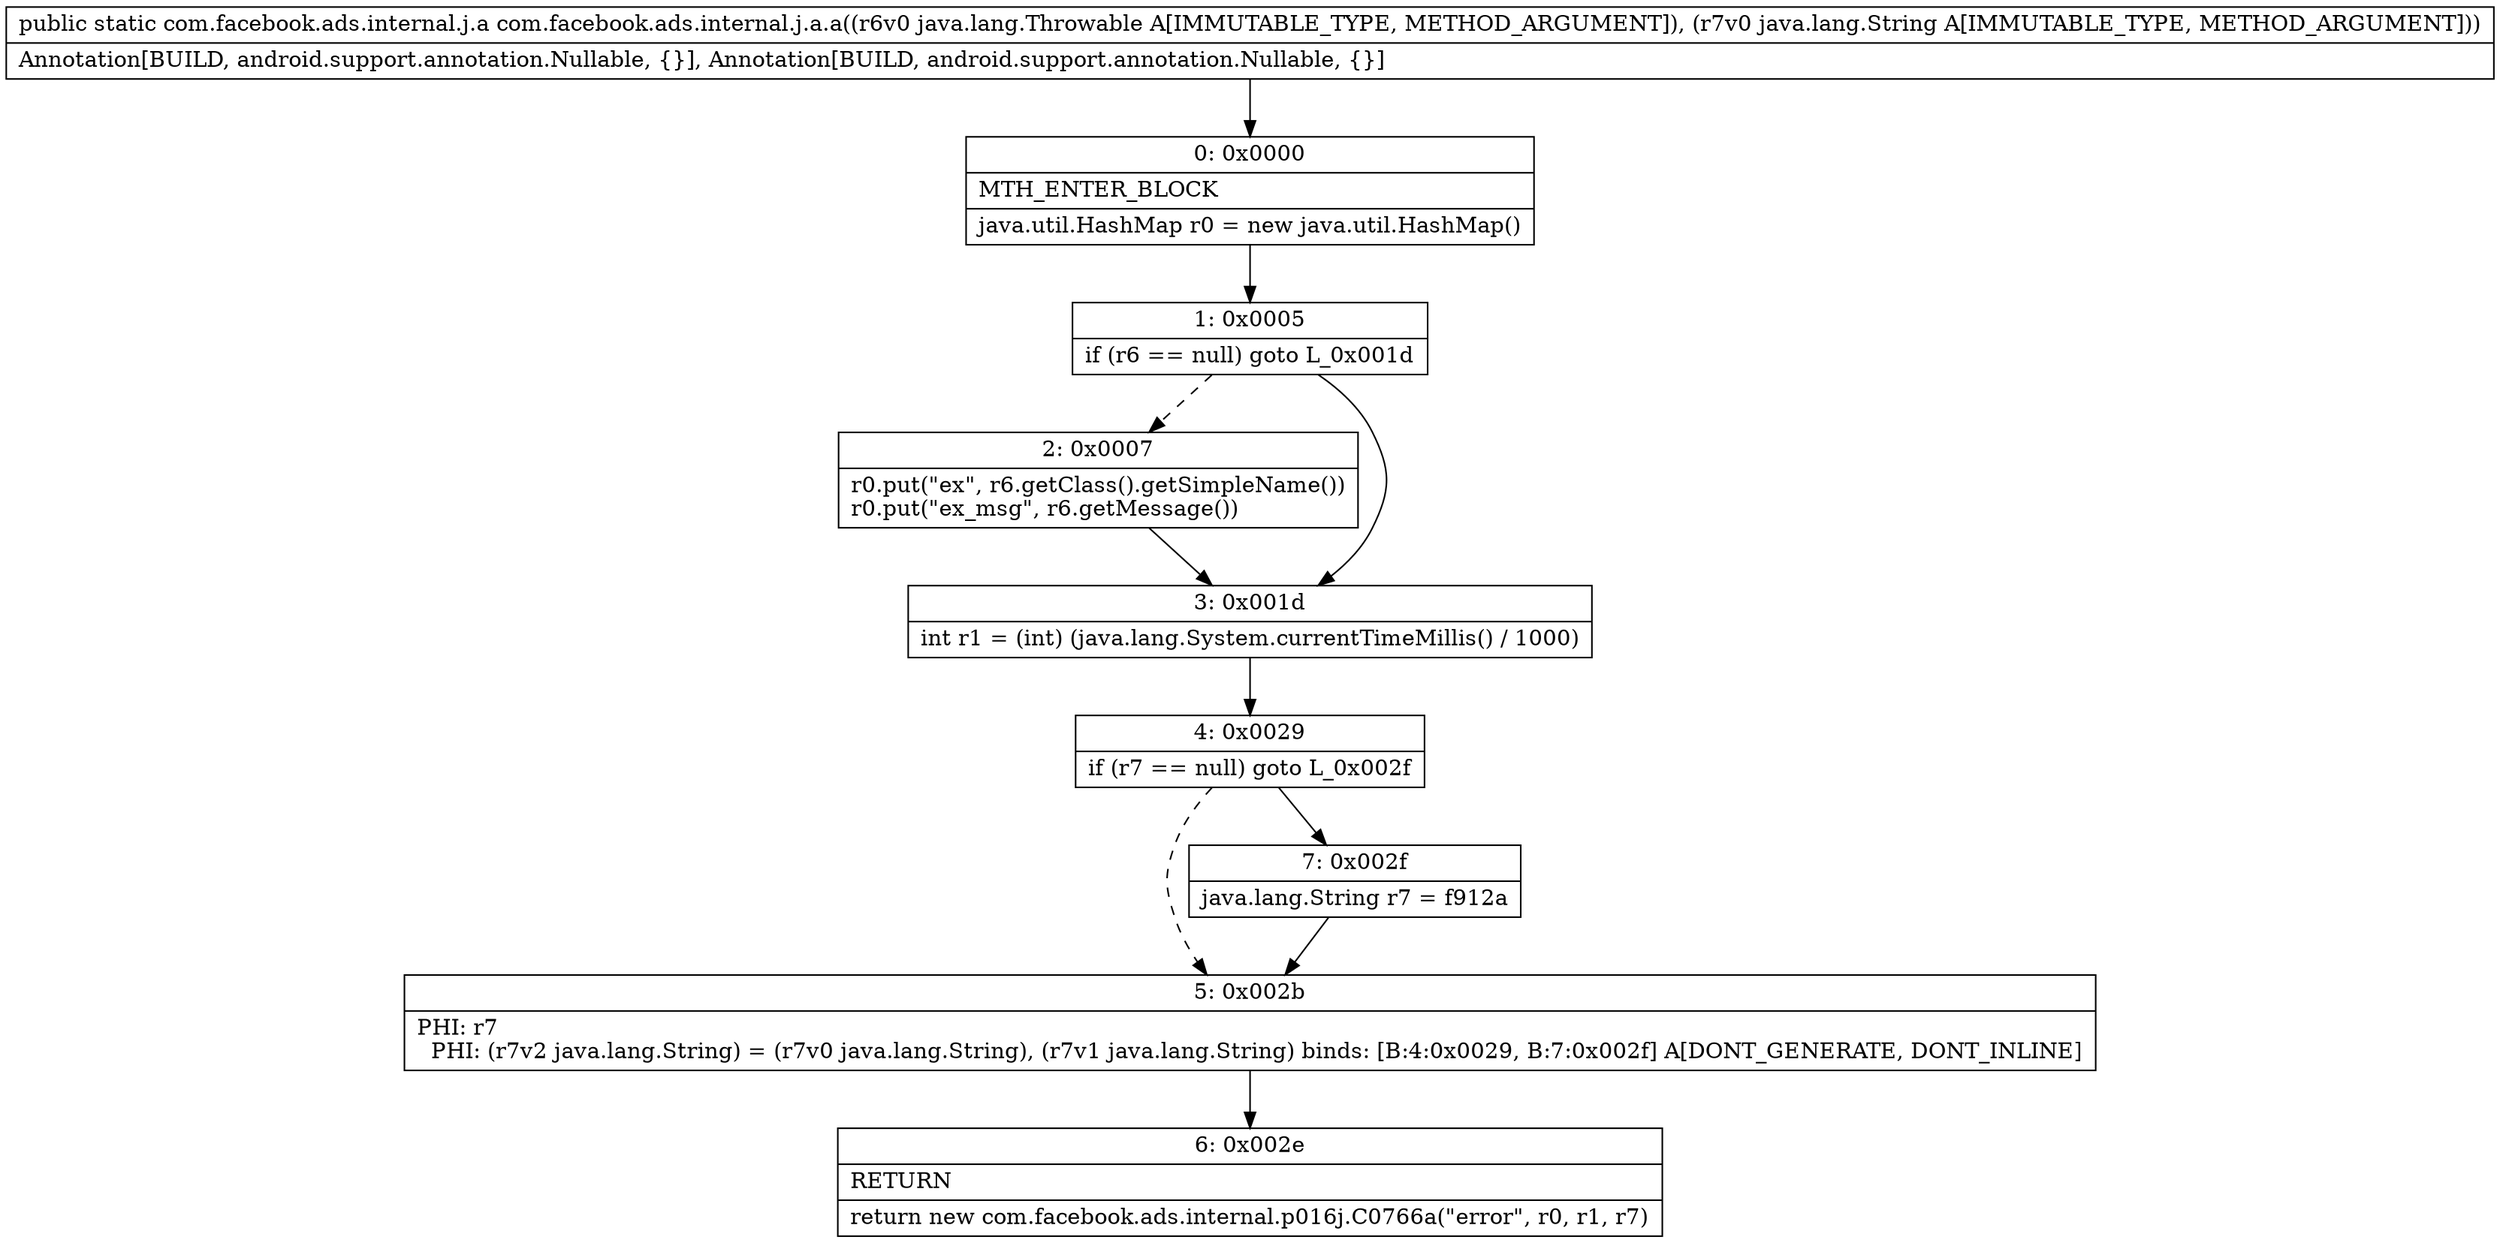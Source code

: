 digraph "CFG forcom.facebook.ads.internal.j.a.a(Ljava\/lang\/Throwable;Ljava\/lang\/String;)Lcom\/facebook\/ads\/internal\/j\/a;" {
Node_0 [shape=record,label="{0\:\ 0x0000|MTH_ENTER_BLOCK\l|java.util.HashMap r0 = new java.util.HashMap()\l}"];
Node_1 [shape=record,label="{1\:\ 0x0005|if (r6 == null) goto L_0x001d\l}"];
Node_2 [shape=record,label="{2\:\ 0x0007|r0.put(\"ex\", r6.getClass().getSimpleName())\lr0.put(\"ex_msg\", r6.getMessage())\l}"];
Node_3 [shape=record,label="{3\:\ 0x001d|int r1 = (int) (java.lang.System.currentTimeMillis() \/ 1000)\l}"];
Node_4 [shape=record,label="{4\:\ 0x0029|if (r7 == null) goto L_0x002f\l}"];
Node_5 [shape=record,label="{5\:\ 0x002b|PHI: r7 \l  PHI: (r7v2 java.lang.String) = (r7v0 java.lang.String), (r7v1 java.lang.String) binds: [B:4:0x0029, B:7:0x002f] A[DONT_GENERATE, DONT_INLINE]\l}"];
Node_6 [shape=record,label="{6\:\ 0x002e|RETURN\l|return new com.facebook.ads.internal.p016j.C0766a(\"error\", r0, r1, r7)\l}"];
Node_7 [shape=record,label="{7\:\ 0x002f|java.lang.String r7 = f912a\l}"];
MethodNode[shape=record,label="{public static com.facebook.ads.internal.j.a com.facebook.ads.internal.j.a.a((r6v0 java.lang.Throwable A[IMMUTABLE_TYPE, METHOD_ARGUMENT]), (r7v0 java.lang.String A[IMMUTABLE_TYPE, METHOD_ARGUMENT]))  | Annotation[BUILD, android.support.annotation.Nullable, \{\}], Annotation[BUILD, android.support.annotation.Nullable, \{\}]\l}"];
MethodNode -> Node_0;
Node_0 -> Node_1;
Node_1 -> Node_2[style=dashed];
Node_1 -> Node_3;
Node_2 -> Node_3;
Node_3 -> Node_4;
Node_4 -> Node_5[style=dashed];
Node_4 -> Node_7;
Node_5 -> Node_6;
Node_7 -> Node_5;
}

